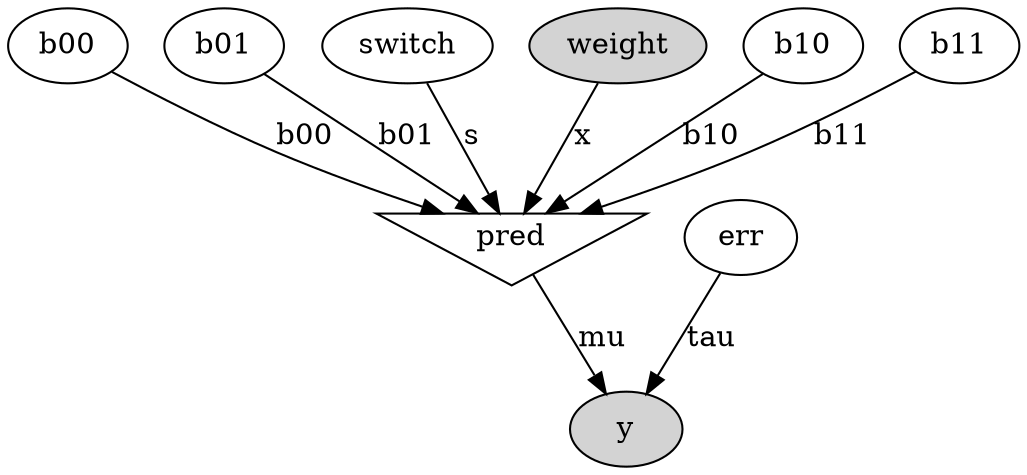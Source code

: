 digraph G {
b00;
b01;
y [style=filled];
pred [shape=invtriangle];
pred -> y  [label=mu];
b00 -> pred  [label=b00];
switch;
switch -> pred  [label=s];
weight [style=filled];
weight -> pred  [label=x];
b10;
b10 -> pred  [label=b10];
b11;
b11 -> pred  [label=b11];
b01 -> pred  [label=b01];
err;
err -> y  [label=tau];
}
